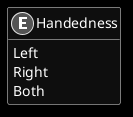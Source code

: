 ﻿@startuml
skinparam monochrome reverse
hide empty members

enum Handedness {
    Left
    Right
    Both
}

@enduml
